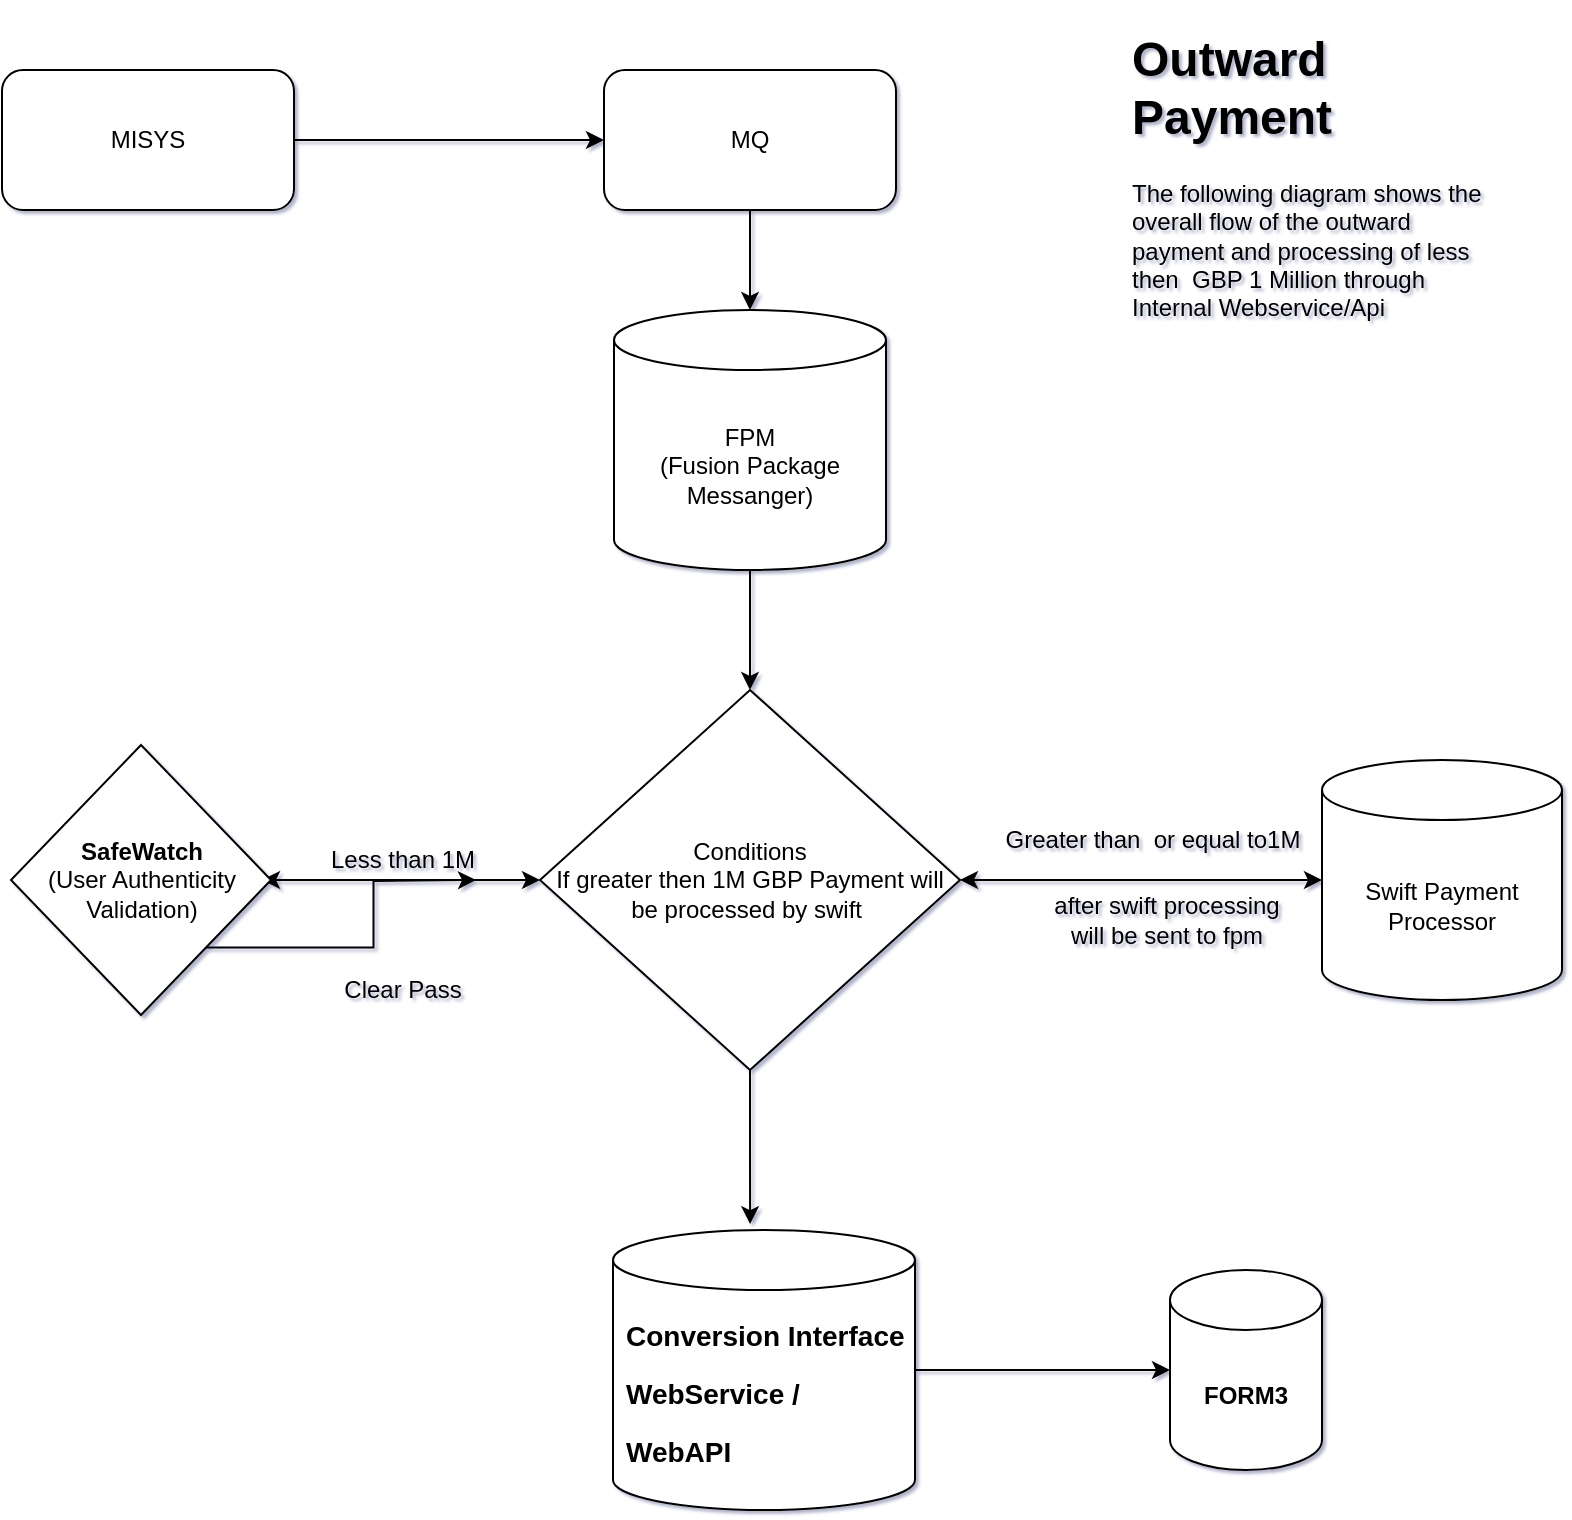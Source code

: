 <mxfile version="21.3.8" type="github">
  <diagram id="C5RBs43oDa-KdzZeNtuy" name="Page-1">
    <mxGraphModel dx="1687" dy="936" grid="0" gridSize="10" guides="1" tooltips="1" connect="1" arrows="1" fold="1" page="1" pageScale="1" pageWidth="827" pageHeight="1169" math="0" shadow="1">
      <root>
        <mxCell id="WIyWlLk6GJQsqaUBKTNV-0" />
        <mxCell id="WIyWlLk6GJQsqaUBKTNV-1" parent="WIyWlLk6GJQsqaUBKTNV-0" />
        <mxCell id="D6KLZfxtVxmEo5C7gpRs-9" style="edgeStyle=orthogonalEdgeStyle;rounded=0;orthogonalLoop=1;jettySize=auto;html=1;entryX=0;entryY=0.5;entryDx=0;entryDy=0;" edge="1" parent="WIyWlLk6GJQsqaUBKTNV-1" source="WIyWlLk6GJQsqaUBKTNV-3" target="D6KLZfxtVxmEo5C7gpRs-8">
          <mxGeometry relative="1" as="geometry" />
        </mxCell>
        <mxCell id="WIyWlLk6GJQsqaUBKTNV-3" value="MISYS" style="rounded=1;whiteSpace=wrap;html=1;fontSize=12;glass=0;strokeWidth=1;shadow=0;" parent="WIyWlLk6GJQsqaUBKTNV-1" vertex="1">
          <mxGeometry x="40" y="50" width="146" height="70" as="geometry" />
        </mxCell>
        <mxCell id="D6KLZfxtVxmEo5C7gpRs-15" value="" style="edgeStyle=orthogonalEdgeStyle;rounded=0;orthogonalLoop=1;jettySize=auto;html=1;" edge="1" parent="WIyWlLk6GJQsqaUBKTNV-1" source="8xc5v8LuwtwjrPXEEQ5e-0" target="8xc5v8LuwtwjrPXEEQ5e-1">
          <mxGeometry relative="1" as="geometry" />
        </mxCell>
        <mxCell id="8xc5v8LuwtwjrPXEEQ5e-0" value="FPM&lt;br&gt;(Fusion Package Messanger)" style="shape=cylinder3;whiteSpace=wrap;html=1;boundedLbl=1;backgroundOutline=1;size=15;" parent="WIyWlLk6GJQsqaUBKTNV-1" vertex="1">
          <mxGeometry x="346" y="170" width="136" height="130" as="geometry" />
        </mxCell>
        <mxCell id="D6KLZfxtVxmEo5C7gpRs-14" style="edgeStyle=orthogonalEdgeStyle;rounded=0;orthogonalLoop=1;jettySize=auto;html=1;entryX=0.454;entryY=-0.021;entryDx=0;entryDy=0;entryPerimeter=0;" edge="1" parent="WIyWlLk6GJQsqaUBKTNV-1" source="8xc5v8LuwtwjrPXEEQ5e-1" target="8xc5v8LuwtwjrPXEEQ5e-19">
          <mxGeometry relative="1" as="geometry" />
        </mxCell>
        <mxCell id="8xc5v8LuwtwjrPXEEQ5e-1" value="Conditions&lt;br&gt;If greater then 1M GBP Payment will be processed by swift&amp;nbsp;" style="rhombus;whiteSpace=wrap;html=1;" parent="WIyWlLk6GJQsqaUBKTNV-1" vertex="1">
          <mxGeometry x="309" y="360" width="210" height="190" as="geometry" />
        </mxCell>
        <mxCell id="8xc5v8LuwtwjrPXEEQ5e-8" value="" style="endArrow=classic;startArrow=classic;html=1;rounded=0;entryX=0;entryY=0.5;entryDx=0;entryDy=0;" parent="WIyWlLk6GJQsqaUBKTNV-1" target="8xc5v8LuwtwjrPXEEQ5e-1" edge="1">
          <mxGeometry width="50" height="50" relative="1" as="geometry">
            <mxPoint x="170" y="455" as="sourcePoint" />
            <mxPoint x="280.711" y="455" as="targetPoint" />
          </mxGeometry>
        </mxCell>
        <mxCell id="8xc5v8LuwtwjrPXEEQ5e-9" value="Less than 1M" style="text;html=1;align=center;verticalAlign=middle;resizable=0;points=[];autosize=1;strokeColor=none;fillColor=none;" parent="WIyWlLk6GJQsqaUBKTNV-1" vertex="1">
          <mxGeometry x="190" y="430" width="100" height="30" as="geometry" />
        </mxCell>
        <mxCell id="8xc5v8LuwtwjrPXEEQ5e-11" value="Swift Payment Processor" style="shape=cylinder3;whiteSpace=wrap;html=1;boundedLbl=1;backgroundOutline=1;size=15;" parent="WIyWlLk6GJQsqaUBKTNV-1" vertex="1">
          <mxGeometry x="700" y="395" width="120" height="120" as="geometry" />
        </mxCell>
        <mxCell id="8xc5v8LuwtwjrPXEEQ5e-12" value="Greater than&amp;nbsp; or equal to1M" style="text;html=1;align=center;verticalAlign=middle;resizable=0;points=[];autosize=1;strokeColor=none;fillColor=none;" parent="WIyWlLk6GJQsqaUBKTNV-1" vertex="1">
          <mxGeometry x="530" y="420" width="170" height="30" as="geometry" />
        </mxCell>
        <mxCell id="8xc5v8LuwtwjrPXEEQ5e-14" value="" style="endArrow=classic;startArrow=classic;html=1;rounded=0;entryX=0;entryY=0.5;entryDx=0;entryDy=0;entryPerimeter=0;exitX=1;exitY=0.5;exitDx=0;exitDy=0;" parent="WIyWlLk6GJQsqaUBKTNV-1" source="8xc5v8LuwtwjrPXEEQ5e-1" target="8xc5v8LuwtwjrPXEEQ5e-11" edge="1">
          <mxGeometry width="50" height="50" relative="1" as="geometry">
            <mxPoint x="520" y="490" as="sourcePoint" />
            <mxPoint x="570" y="440" as="targetPoint" />
          </mxGeometry>
        </mxCell>
        <mxCell id="D6KLZfxtVxmEo5C7gpRs-13" style="edgeStyle=orthogonalEdgeStyle;rounded=0;orthogonalLoop=1;jettySize=auto;html=1;exitX=1;exitY=1;exitDx=0;exitDy=0;" edge="1" parent="WIyWlLk6GJQsqaUBKTNV-1" source="8xc5v8LuwtwjrPXEEQ5e-16">
          <mxGeometry relative="1" as="geometry">
            <mxPoint x="277" y="455" as="targetPoint" />
          </mxGeometry>
        </mxCell>
        <mxCell id="8xc5v8LuwtwjrPXEEQ5e-16" value="&lt;b&gt;SafeWatch&lt;/b&gt;&lt;br&gt;(User Authenticity Validation)" style="rhombus;whiteSpace=wrap;html=1;" parent="WIyWlLk6GJQsqaUBKTNV-1" vertex="1">
          <mxGeometry x="44.5" y="387.5" width="130" height="135" as="geometry" />
        </mxCell>
        <mxCell id="D6KLZfxtVxmEo5C7gpRs-4" value="" style="edgeStyle=orthogonalEdgeStyle;rounded=0;orthogonalLoop=1;jettySize=auto;html=1;" edge="1" parent="WIyWlLk6GJQsqaUBKTNV-1" source="8xc5v8LuwtwjrPXEEQ5e-19" target="8xc5v8LuwtwjrPXEEQ5e-24">
          <mxGeometry relative="1" as="geometry" />
        </mxCell>
        <mxCell id="8xc5v8LuwtwjrPXEEQ5e-19" value="" style="shape=cylinder3;whiteSpace=wrap;html=1;boundedLbl=1;backgroundOutline=1;size=15;" parent="WIyWlLk6GJQsqaUBKTNV-1" vertex="1">
          <mxGeometry x="345.5" y="630" width="151" height="140" as="geometry" />
        </mxCell>
        <mxCell id="8xc5v8LuwtwjrPXEEQ5e-20" value="after swift processing &lt;br&gt;will be sent to fpm" style="text;html=1;align=center;verticalAlign=middle;resizable=0;points=[];autosize=1;strokeColor=none;fillColor=none;" parent="WIyWlLk6GJQsqaUBKTNV-1" vertex="1">
          <mxGeometry x="552" y="455" width="140" height="40" as="geometry" />
        </mxCell>
        <mxCell id="8xc5v8LuwtwjrPXEEQ5e-21" value="&lt;h1&gt;&lt;font style=&quot;font-size: 14px;&quot;&gt;Conversion Interface WebService / WebAPI&lt;br&gt;&lt;/font&gt;&lt;/h1&gt;&lt;p&gt;&lt;br&gt;&lt;/p&gt;" style="text;html=1;strokeColor=none;fillColor=none;spacing=5;spacingTop=-20;whiteSpace=wrap;overflow=hidden;rounded=0;" parent="WIyWlLk6GJQsqaUBKTNV-1" vertex="1">
          <mxGeometry x="346.5" y="660" width="149" height="100" as="geometry" />
        </mxCell>
        <mxCell id="8xc5v8LuwtwjrPXEEQ5e-24" value="&lt;b&gt;FORM3&lt;/b&gt;" style="shape=cylinder3;whiteSpace=wrap;html=1;boundedLbl=1;backgroundOutline=1;size=15;" parent="WIyWlLk6GJQsqaUBKTNV-1" vertex="1">
          <mxGeometry x="624" y="650" width="76" height="100" as="geometry" />
        </mxCell>
        <mxCell id="D6KLZfxtVxmEo5C7gpRs-10" style="edgeStyle=orthogonalEdgeStyle;rounded=0;orthogonalLoop=1;jettySize=auto;html=1;entryX=0.5;entryY=0;entryDx=0;entryDy=0;entryPerimeter=0;" edge="1" parent="WIyWlLk6GJQsqaUBKTNV-1" source="D6KLZfxtVxmEo5C7gpRs-8" target="8xc5v8LuwtwjrPXEEQ5e-0">
          <mxGeometry relative="1" as="geometry" />
        </mxCell>
        <mxCell id="D6KLZfxtVxmEo5C7gpRs-8" value="MQ" style="rounded=1;whiteSpace=wrap;html=1;fontSize=12;glass=0;strokeWidth=1;shadow=0;" vertex="1" parent="WIyWlLk6GJQsqaUBKTNV-1">
          <mxGeometry x="341" y="50" width="146" height="70" as="geometry" />
        </mxCell>
        <mxCell id="D6KLZfxtVxmEo5C7gpRs-12" value="Clear Pass" style="text;html=1;align=center;verticalAlign=middle;resizable=0;points=[];autosize=1;strokeColor=none;fillColor=none;" vertex="1" parent="WIyWlLk6GJQsqaUBKTNV-1">
          <mxGeometry x="200" y="495" width="80" height="30" as="geometry" />
        </mxCell>
        <mxCell id="D6KLZfxtVxmEo5C7gpRs-16" value="&lt;h1&gt;Outward Payment&lt;/h1&gt;&lt;p&gt;The following diagram shows the overall flow of the outward payment and processing of less then&amp;nbsp; GBP 1 Million through Internal Webservice/Api&amp;nbsp;&lt;/p&gt;" style="text;html=1;strokeColor=none;fillColor=none;spacing=5;spacingTop=-20;whiteSpace=wrap;overflow=hidden;rounded=0;" vertex="1" parent="WIyWlLk6GJQsqaUBKTNV-1">
          <mxGeometry x="600" y="25" width="190" height="165" as="geometry" />
        </mxCell>
      </root>
    </mxGraphModel>
  </diagram>
</mxfile>
